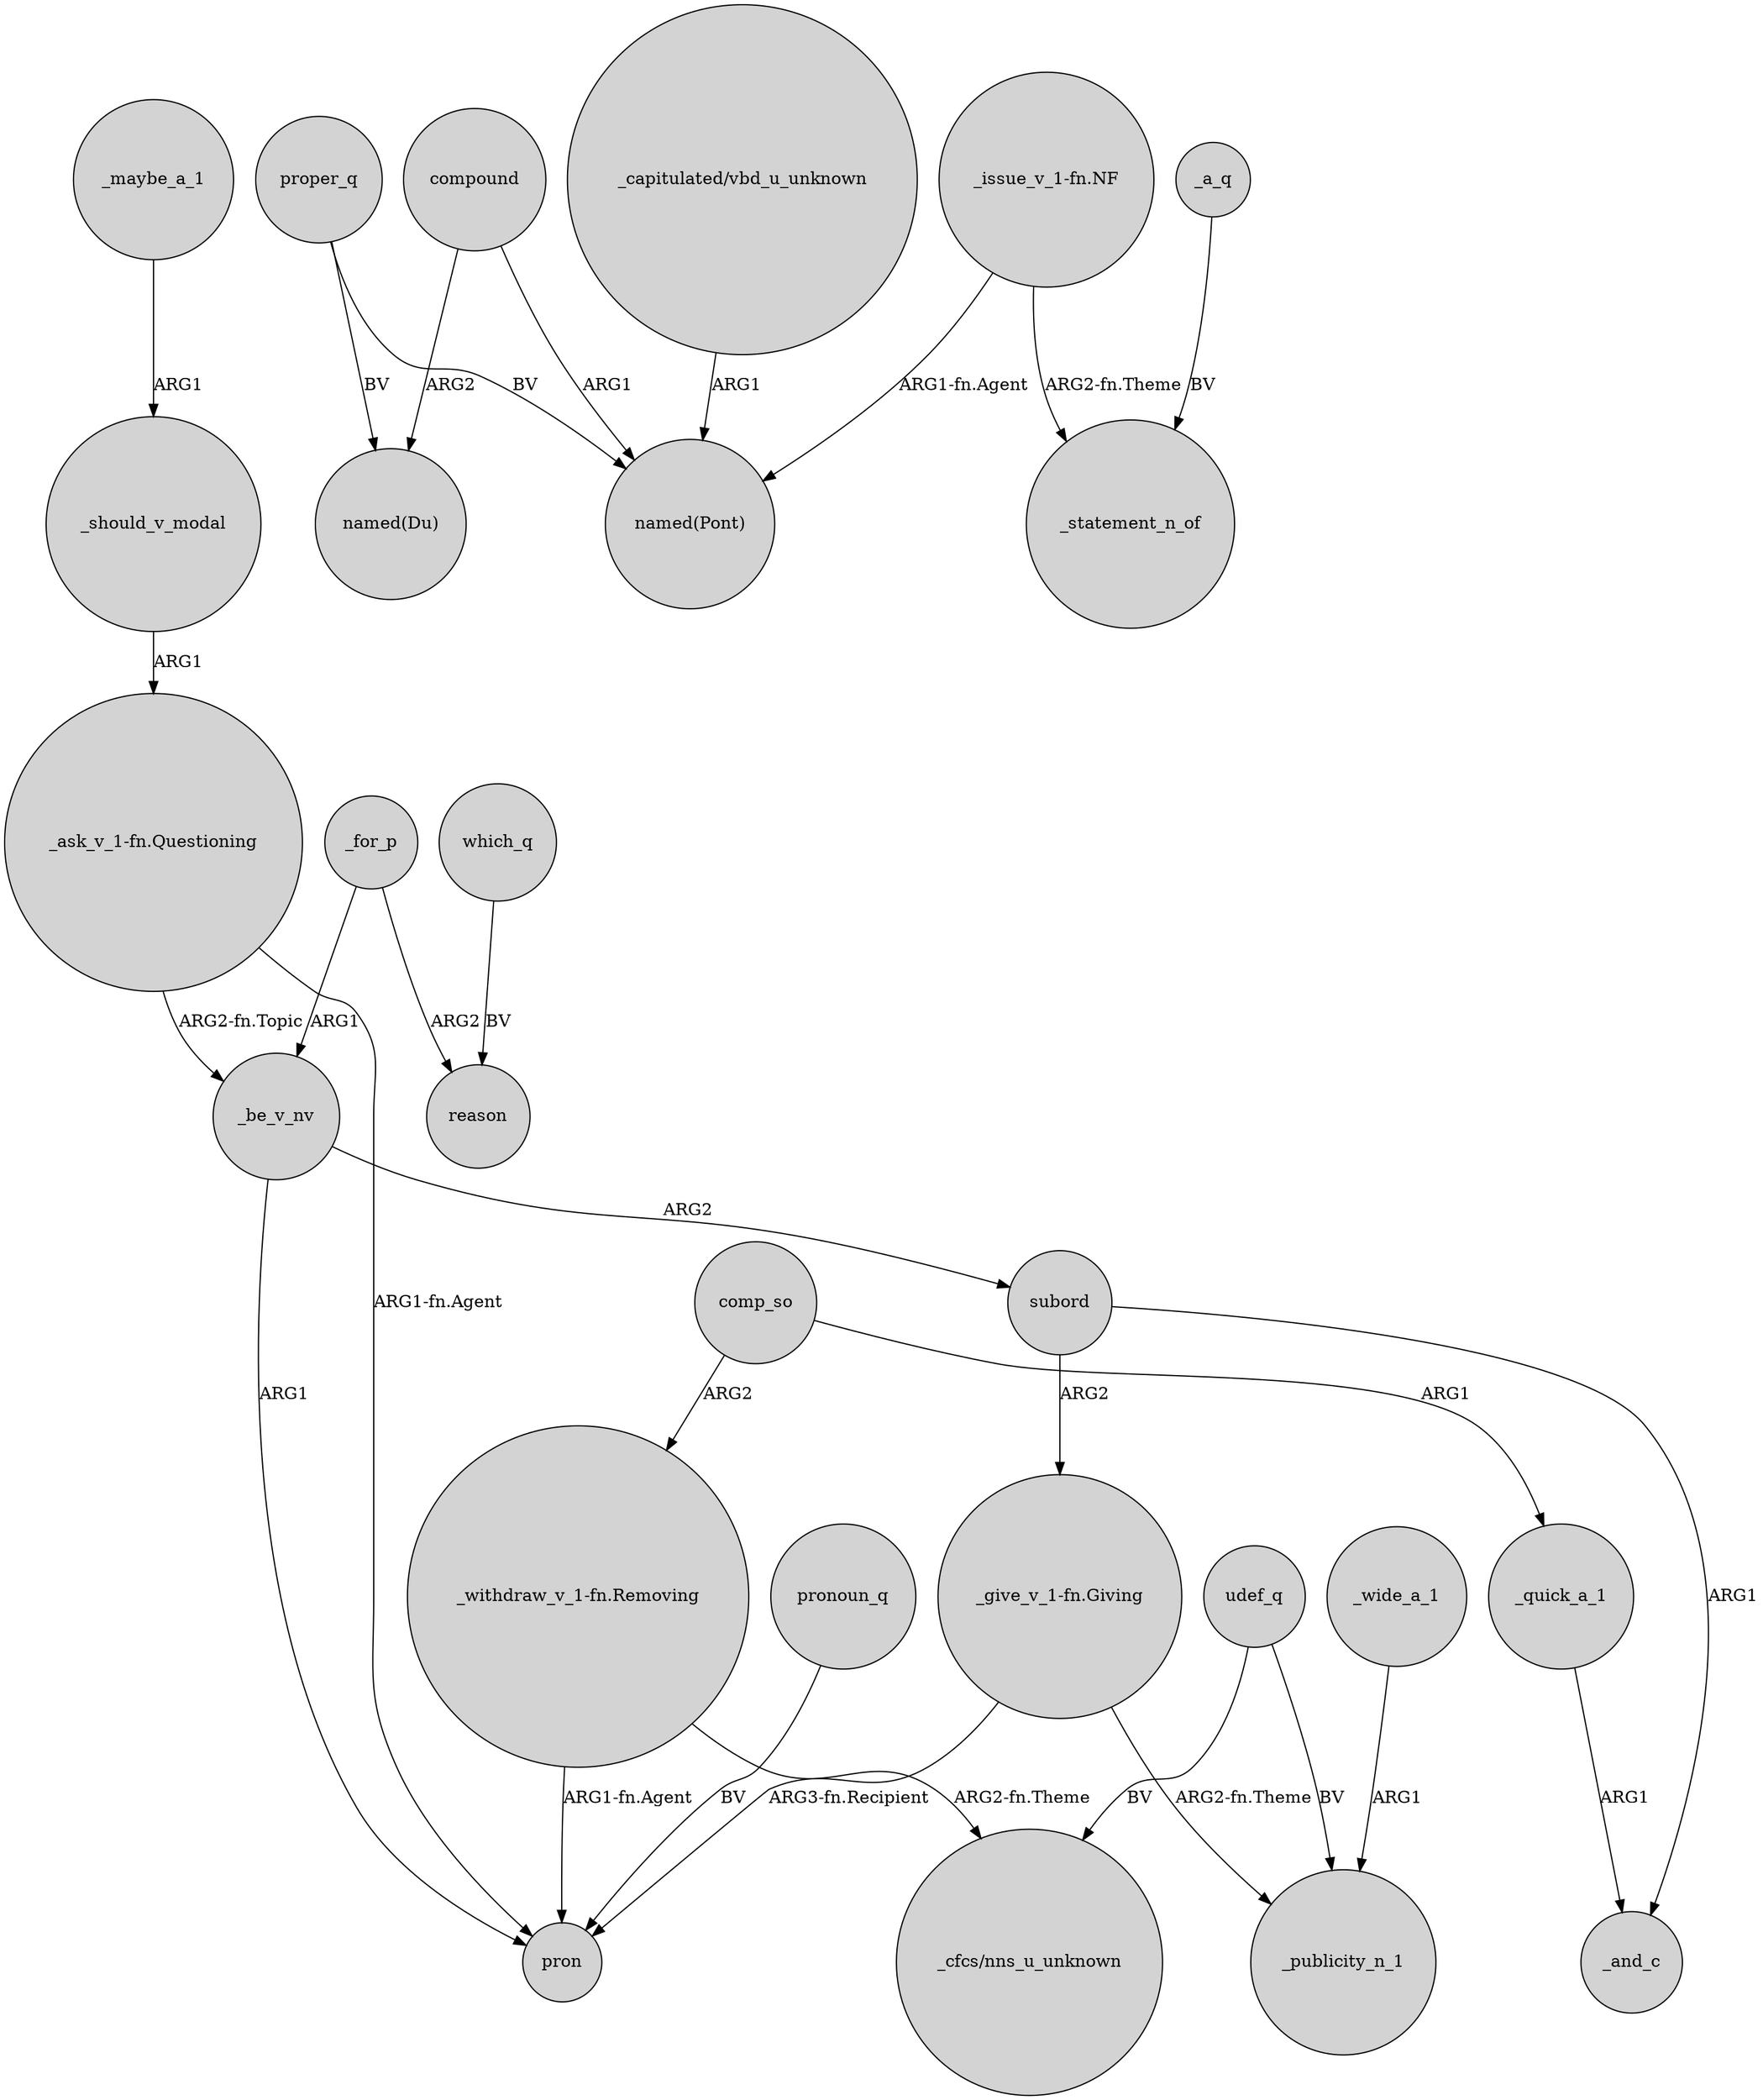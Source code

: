 digraph {
	node [shape=circle style=filled]
	_be_v_nv -> pron [label=ARG1]
	compound -> "named(Du)" [label=ARG2]
	"_ask_v_1-fn.Questioning" -> _be_v_nv [label="ARG2-fn.Topic"]
	_for_p -> _be_v_nv [label=ARG1]
	proper_q -> "named(Pont)" [label=BV]
	comp_so -> "_withdraw_v_1-fn.Removing" [label=ARG2]
	_quick_a_1 -> _and_c [label=ARG1]
	udef_q -> _publicity_n_1 [label=BV]
	_for_p -> reason [label=ARG2]
	"_withdraw_v_1-fn.Removing" -> "_cfcs/nns_u_unknown" [label="ARG2-fn.Theme"]
	_should_v_modal -> "_ask_v_1-fn.Questioning" [label=ARG1]
	_a_q -> _statement_n_of [label=BV]
	_wide_a_1 -> _publicity_n_1 [label=ARG1]
	compound -> "named(Pont)" [label=ARG1]
	comp_so -> _quick_a_1 [label=ARG1]
	"_issue_v_1-fn.NF" -> _statement_n_of [label="ARG2-fn.Theme"]
	"_withdraw_v_1-fn.Removing" -> pron [label="ARG1-fn.Agent"]
	which_q -> reason [label=BV]
	pronoun_q -> pron [label=BV]
	subord -> _and_c [label=ARG1]
	proper_q -> "named(Du)" [label=BV]
	_be_v_nv -> subord [label=ARG2]
	"_issue_v_1-fn.NF" -> "named(Pont)" [label="ARG1-fn.Agent"]
	"_ask_v_1-fn.Questioning" -> pron [label="ARG1-fn.Agent"]
	_maybe_a_1 -> _should_v_modal [label=ARG1]
	"_capitulated/vbd_u_unknown" -> "named(Pont)" [label=ARG1]
	subord -> "_give_v_1-fn.Giving" [label=ARG2]
	udef_q -> "_cfcs/nns_u_unknown" [label=BV]
	"_give_v_1-fn.Giving" -> _publicity_n_1 [label="ARG2-fn.Theme"]
	"_give_v_1-fn.Giving" -> pron [label="ARG3-fn.Recipient"]
}
